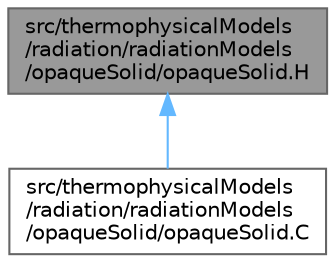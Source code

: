 digraph "src/thermophysicalModels/radiation/radiationModels/opaqueSolid/opaqueSolid.H"
{
 // LATEX_PDF_SIZE
  bgcolor="transparent";
  edge [fontname=Helvetica,fontsize=10,labelfontname=Helvetica,labelfontsize=10];
  node [fontname=Helvetica,fontsize=10,shape=box,height=0.2,width=0.4];
  Node1 [id="Node000001",label="src/thermophysicalModels\l/radiation/radiationModels\l/opaqueSolid/opaqueSolid.H",height=0.2,width=0.4,color="gray40", fillcolor="grey60", style="filled", fontcolor="black",tooltip=" "];
  Node1 -> Node2 [id="edge1_Node000001_Node000002",dir="back",color="steelblue1",style="solid",tooltip=" "];
  Node2 [id="Node000002",label="src/thermophysicalModels\l/radiation/radiationModels\l/opaqueSolid/opaqueSolid.C",height=0.2,width=0.4,color="grey40", fillcolor="white", style="filled",URL="$opaqueSolid_8C.html",tooltip=" "];
}
